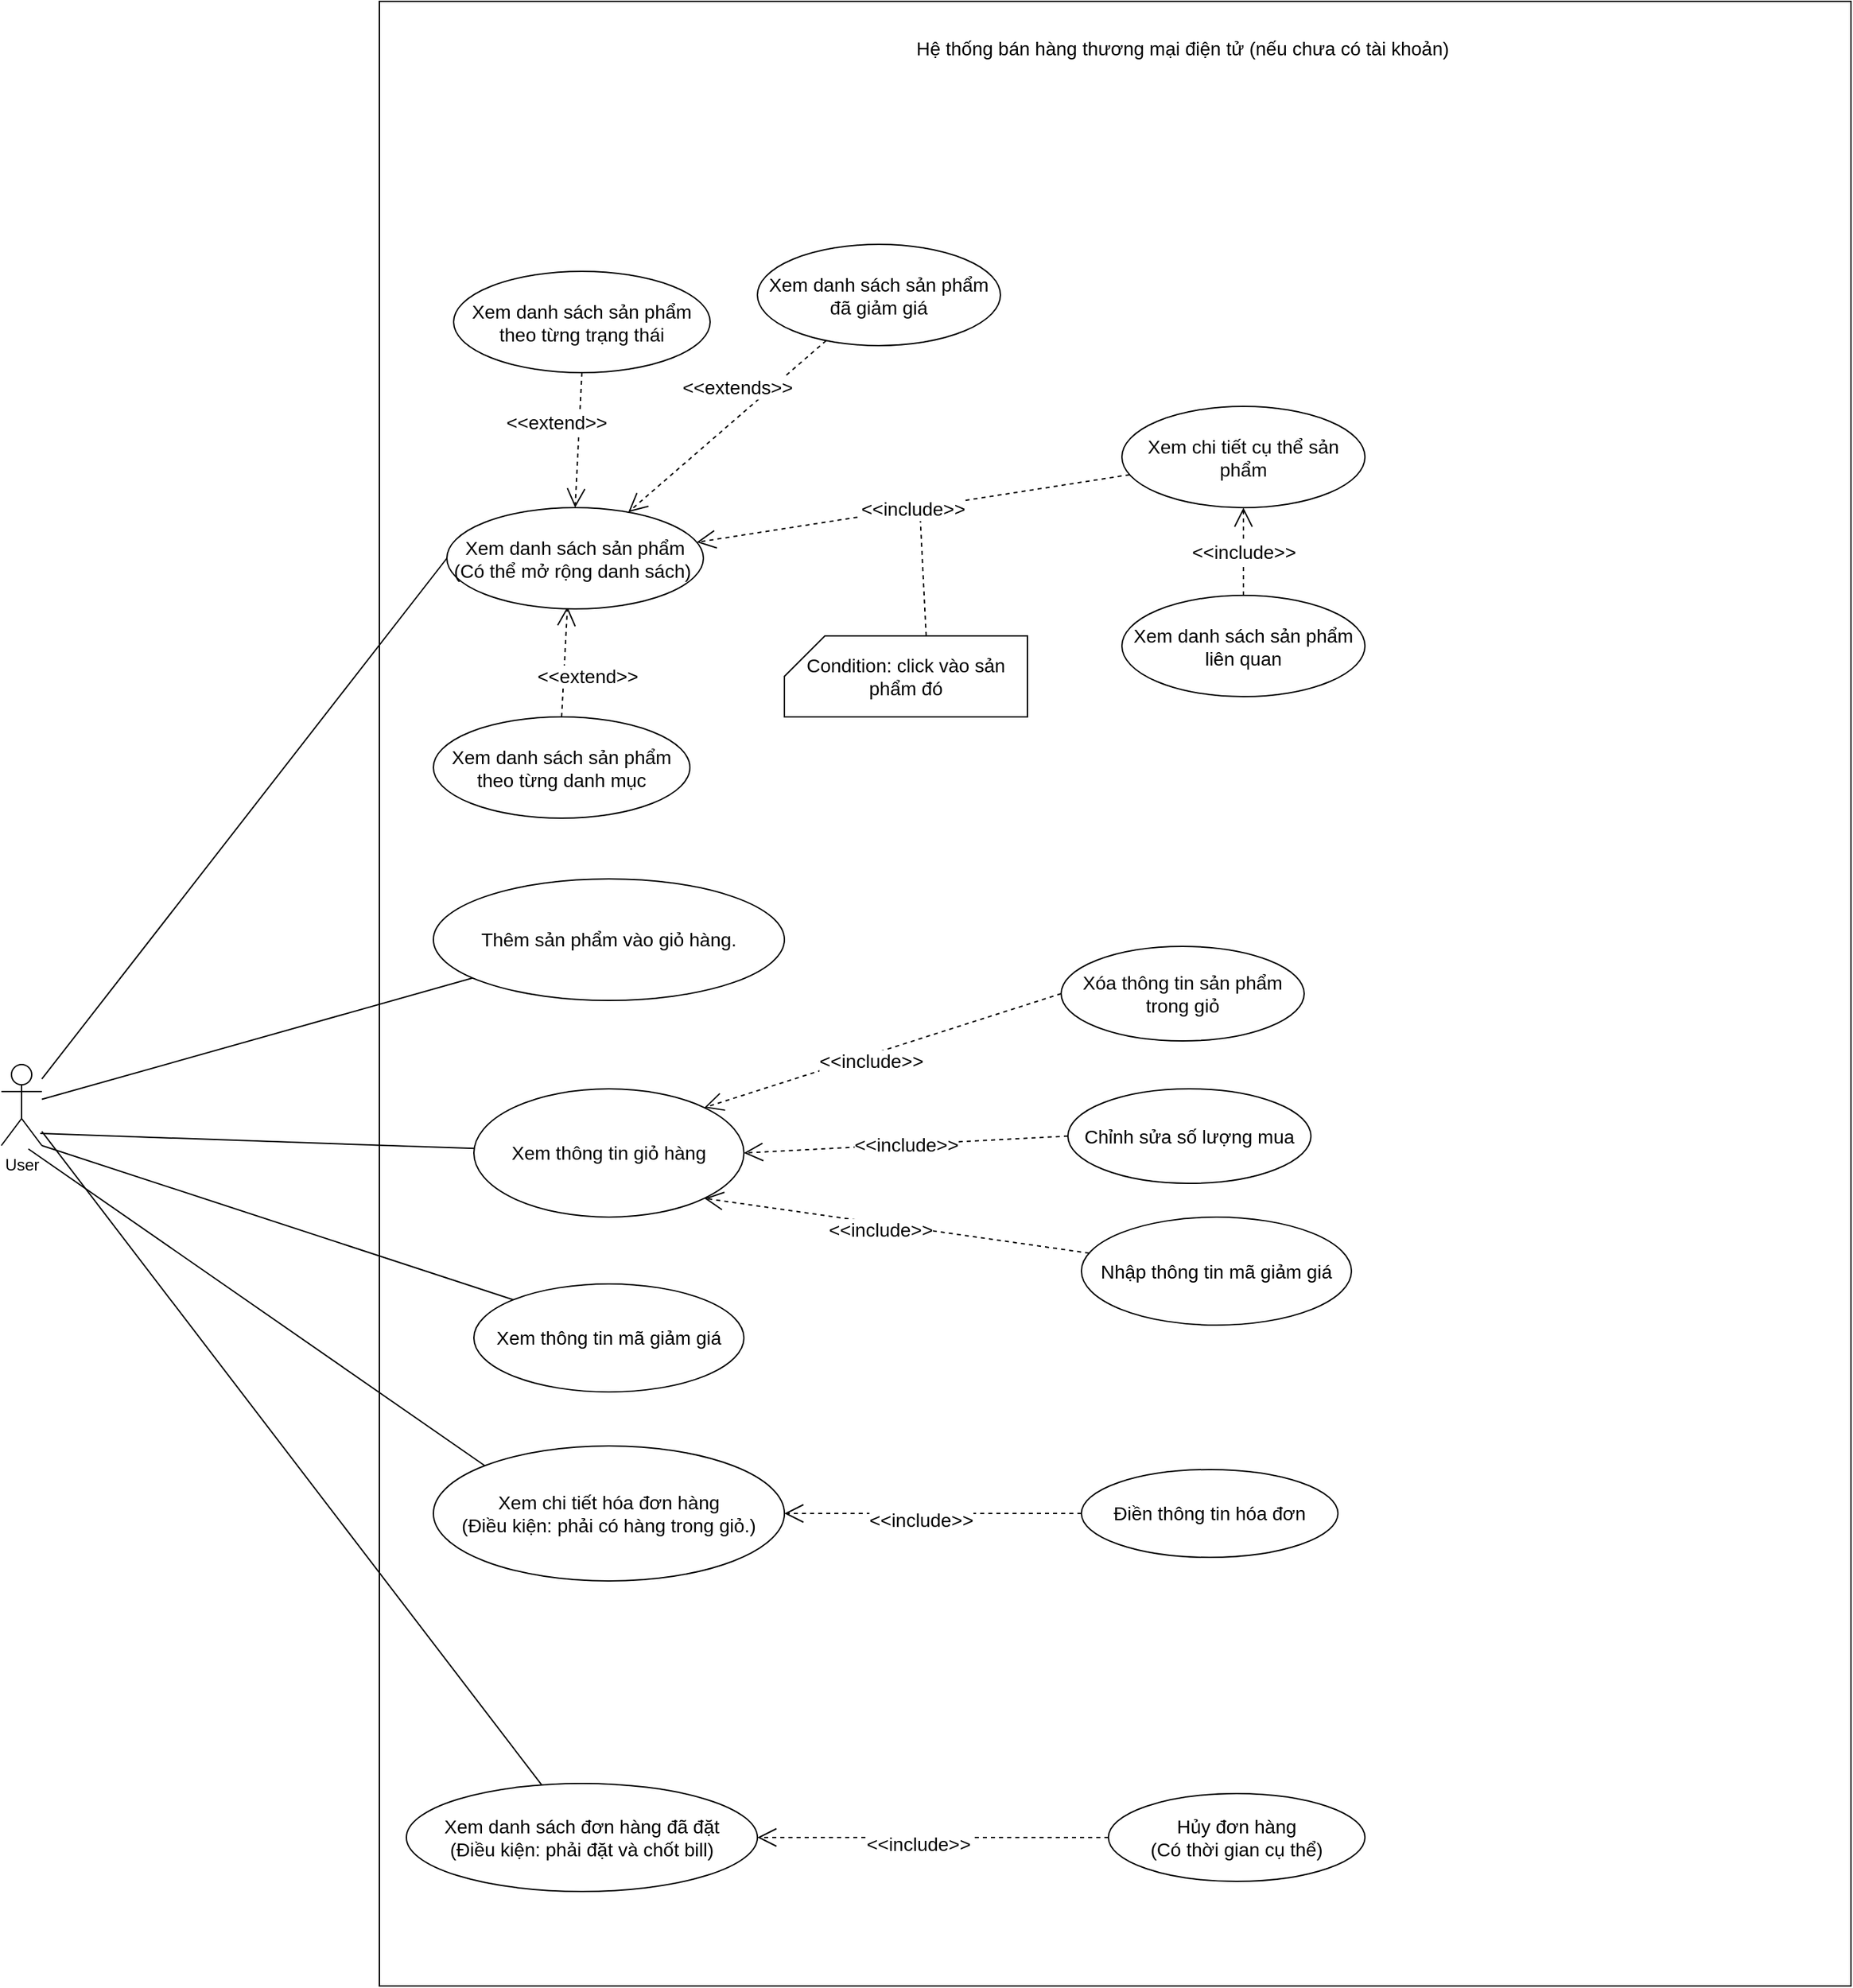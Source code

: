 <mxfile version="23.1.5" type="device">
  <diagram name="Page-1" id="aylj2DVklWK9OP2oPFIt">
    <mxGraphModel dx="2374" dy="739" grid="1" gridSize="10" guides="1" tooltips="1" connect="1" arrows="1" fold="1" page="1" pageScale="1" pageWidth="850" pageHeight="1100" math="0" shadow="0">
      <root>
        <mxCell id="0" />
        <mxCell id="1" parent="0" />
        <mxCell id="YAITCbdJCKw2DhXLHWH_-10" value="" style="rounded=0;whiteSpace=wrap;html=1;" parent="1" vertex="1">
          <mxGeometry x="200" y="140" width="1090" height="1470" as="geometry" />
        </mxCell>
        <mxCell id="YAITCbdJCKw2DhXLHWH_-11" value="User" style="shape=umlActor;verticalLabelPosition=bottom;verticalAlign=top;html=1;" parent="1" vertex="1">
          <mxGeometry x="-80" y="927.5" width="30" height="60" as="geometry" />
        </mxCell>
        <mxCell id="YAITCbdJCKw2DhXLHWH_-14" value="&lt;font style=&quot;font-size: 14px;&quot;&gt;Hệ thống bán hàng thương mại điện tử (nếu chưa có tài khoản)&lt;/font&gt;" style="text;html=1;align=center;verticalAlign=middle;whiteSpace=wrap;rounded=0;" parent="1" vertex="1">
          <mxGeometry x="580" y="160" width="430" height="30" as="geometry" />
        </mxCell>
        <mxCell id="YAITCbdJCKw2DhXLHWH_-15" value="&lt;font style=&quot;font-size: 14px;&quot;&gt;Xem danh sách sản phẩm theo từng trạng thái&lt;/font&gt;" style="ellipse;whiteSpace=wrap;html=1;" parent="1" vertex="1">
          <mxGeometry x="255" y="340" width="190" height="75" as="geometry" />
        </mxCell>
        <mxCell id="YAITCbdJCKw2DhXLHWH_-16" value="&lt;font style=&quot;font-size: 14px;&quot;&gt;Xem danh sách sản phẩm đã giảm giá&lt;/font&gt;" style="ellipse;whiteSpace=wrap;html=1;" parent="1" vertex="1">
          <mxGeometry x="480" y="320" width="180" height="75" as="geometry" />
        </mxCell>
        <mxCell id="YAITCbdJCKw2DhXLHWH_-17" value="&lt;font style=&quot;font-size: 14px;&quot;&gt;Xem danh sách sản phẩm theo từng danh mục&lt;/font&gt;" style="ellipse;whiteSpace=wrap;html=1;" parent="1" vertex="1">
          <mxGeometry x="240" y="670" width="190" height="75" as="geometry" />
        </mxCell>
        <mxCell id="YAITCbdJCKw2DhXLHWH_-19" value="&lt;font style=&quot;font-size: 14px;&quot;&gt;&amp;lt;&amp;lt;extend&amp;gt;&amp;gt;&lt;/font&gt;" style="endArrow=open;endSize=12;dashed=1;html=1;rounded=0;entryX=0.47;entryY=0.979;entryDx=0;entryDy=0;exitX=0.5;exitY=0;exitDx=0;exitDy=0;entryPerimeter=0;" parent="1" source="YAITCbdJCKw2DhXLHWH_-17" target="YAITCbdJCKw2DhXLHWH_-22" edge="1">
          <mxGeometry x="-0.254" y="-17" width="160" relative="1" as="geometry">
            <mxPoint x="513" y="434" as="sourcePoint" />
            <mxPoint x="320" y="350" as="targetPoint" />
            <mxPoint as="offset" />
          </mxGeometry>
        </mxCell>
        <mxCell id="YAITCbdJCKw2DhXLHWH_-20" value="&lt;font style=&quot;font-size: 14px;&quot;&gt;&amp;lt;&amp;lt;extend&amp;gt;&amp;gt;&lt;/font&gt;" style="endArrow=open;endSize=12;dashed=1;html=1;rounded=0;entryX=0.5;entryY=0;entryDx=0;entryDy=0;exitX=0.5;exitY=1;exitDx=0;exitDy=0;" parent="1" source="YAITCbdJCKw2DhXLHWH_-15" target="YAITCbdJCKw2DhXLHWH_-22" edge="1">
          <mxGeometry x="-0.254" y="-17" width="160" relative="1" as="geometry">
            <mxPoint x="495" y="400" as="sourcePoint" />
            <mxPoint x="490" y="310" as="targetPoint" />
            <mxPoint as="offset" />
          </mxGeometry>
        </mxCell>
        <mxCell id="YAITCbdJCKw2DhXLHWH_-21" value="&lt;font style=&quot;font-size: 14px;&quot;&gt;&amp;lt;&amp;lt;extends&amp;gt;&amp;gt;&lt;/font&gt;" style="endArrow=open;endSize=12;dashed=1;html=1;rounded=0;" parent="1" source="YAITCbdJCKw2DhXLHWH_-16" target="YAITCbdJCKw2DhXLHWH_-22" edge="1">
          <mxGeometry x="-0.254" y="-17" width="160" relative="1" as="geometry">
            <mxPoint x="640" y="440" as="sourcePoint" />
            <mxPoint x="490" y="422" as="targetPoint" />
            <mxPoint as="offset" />
          </mxGeometry>
        </mxCell>
        <mxCell id="YAITCbdJCKw2DhXLHWH_-22" value="&lt;font style=&quot;font-size: 14px;&quot;&gt;Xem danh sách sản phẩm&lt;br&gt;(Có thể mở rộng danh sách)&amp;nbsp;&lt;/font&gt;" style="ellipse;whiteSpace=wrap;html=1;" parent="1" vertex="1">
          <mxGeometry x="250" y="515" width="190" height="75" as="geometry" />
        </mxCell>
        <mxCell id="YAITCbdJCKw2DhXLHWH_-25" value="" style="endArrow=none;html=1;rounded=0;entryX=0;entryY=0.5;entryDx=0;entryDy=0;" parent="1" source="YAITCbdJCKw2DhXLHWH_-11" target="YAITCbdJCKw2DhXLHWH_-22" edge="1">
          <mxGeometry width="50" height="50" relative="1" as="geometry">
            <mxPoint x="-90" y="445" as="sourcePoint" />
            <mxPoint x="260" y="250" as="targetPoint" />
          </mxGeometry>
        </mxCell>
        <mxCell id="YAITCbdJCKw2DhXLHWH_-27" value="&lt;span style=&quot;font-size: 14px;&quot;&gt;Xem chi tiết cụ thể sản phẩm&lt;/span&gt;" style="ellipse;whiteSpace=wrap;html=1;" parent="1" vertex="1">
          <mxGeometry x="750" y="440" width="180" height="75" as="geometry" />
        </mxCell>
        <mxCell id="YAITCbdJCKw2DhXLHWH_-28" value="&lt;span style=&quot;font-size: 14px;&quot;&gt;Xem danh sách sản phẩm liên quan&lt;/span&gt;" style="ellipse;whiteSpace=wrap;html=1;" parent="1" vertex="1">
          <mxGeometry x="750" y="580" width="180" height="75" as="geometry" />
        </mxCell>
        <mxCell id="YAITCbdJCKw2DhXLHWH_-33" value="" style="endArrow=none;html=1;rounded=0;" parent="1" source="YAITCbdJCKw2DhXLHWH_-11" target="YAITCbdJCKw2DhXLHWH_-60" edge="1">
          <mxGeometry width="50" height="50" relative="1" as="geometry">
            <mxPoint x="-60" y="530" as="sourcePoint" />
            <mxPoint x="255" y="957.5" as="targetPoint" />
          </mxGeometry>
        </mxCell>
        <mxCell id="YAITCbdJCKw2DhXLHWH_-37" value="&lt;font style=&quot;font-size: 14px;&quot;&gt;Condition: click vào sản phẩm đó&lt;/font&gt;" style="shape=card;whiteSpace=wrap;html=1;" parent="1" vertex="1">
          <mxGeometry x="500" y="610" width="180" height="60" as="geometry" />
        </mxCell>
        <mxCell id="YAITCbdJCKw2DhXLHWH_-38" value="" style="endArrow=none;dashed=1;html=1;rounded=0;exitX=0;exitY=0;exitDx=105;exitDy=0;exitPerimeter=0;" parent="1" source="YAITCbdJCKw2DhXLHWH_-37" edge="1">
          <mxGeometry width="50" height="50" relative="1" as="geometry">
            <mxPoint x="600" y="550" as="sourcePoint" />
            <mxPoint x="600" y="510" as="targetPoint" />
          </mxGeometry>
        </mxCell>
        <mxCell id="YAITCbdJCKw2DhXLHWH_-58" value="&lt;font style=&quot;font-size: 14px;&quot;&gt;&amp;lt;&amp;lt;include&amp;gt;&amp;gt;&lt;/font&gt;" style="endArrow=open;endSize=12;dashed=1;html=1;rounded=0;exitX=0.5;exitY=0;exitDx=0;exitDy=0;entryX=0.5;entryY=1;entryDx=0;entryDy=0;" parent="1" source="YAITCbdJCKw2DhXLHWH_-28" target="YAITCbdJCKw2DhXLHWH_-27" edge="1">
          <mxGeometry width="160" relative="1" as="geometry">
            <mxPoint x="1010" y="525" as="sourcePoint" />
            <mxPoint x="1010" y="590" as="targetPoint" />
          </mxGeometry>
        </mxCell>
        <mxCell id="YAITCbdJCKw2DhXLHWH_-59" value="&lt;font style=&quot;font-size: 14px;&quot;&gt;&amp;lt;&amp;lt;include&amp;gt;&amp;gt;&lt;/font&gt;" style="endArrow=open;endSize=12;dashed=1;html=1;rounded=0;entryX=0.974;entryY=0.342;entryDx=0;entryDy=0;entryPerimeter=0;" parent="1" source="YAITCbdJCKw2DhXLHWH_-27" target="YAITCbdJCKw2DhXLHWH_-22" edge="1">
          <mxGeometry width="160" relative="1" as="geometry">
            <mxPoint x="290" y="507" as="sourcePoint" />
            <mxPoint x="609" y="448" as="targetPoint" />
          </mxGeometry>
        </mxCell>
        <mxCell id="YAITCbdJCKw2DhXLHWH_-60" value="&lt;span style=&quot;font-size: 14px;&quot;&gt;Thêm sản phẩm vào giỏ hàng.&lt;br&gt;&lt;/span&gt;" style="ellipse;whiteSpace=wrap;html=1;" parent="1" vertex="1">
          <mxGeometry x="240" y="790" width="260" height="90" as="geometry" />
        </mxCell>
        <mxCell id="NhquB-RcPdhSMH6WI3rw-1" value="&lt;font style=&quot;font-size: 14px;&quot;&gt;Xem thông tin giỏ hàng&lt;/font&gt;" style="ellipse;whiteSpace=wrap;html=1;" vertex="1" parent="1">
          <mxGeometry x="270" y="945.5" width="200" height="95" as="geometry" />
        </mxCell>
        <mxCell id="NhquB-RcPdhSMH6WI3rw-2" value="&lt;span style=&quot;font-size: 14px;&quot;&gt;Chỉnh sửa số lượng mua&lt;/span&gt;" style="ellipse;whiteSpace=wrap;html=1;" vertex="1" parent="1">
          <mxGeometry x="710" y="945.5" width="180" height="70" as="geometry" />
        </mxCell>
        <mxCell id="NhquB-RcPdhSMH6WI3rw-3" value="&lt;font style=&quot;font-size: 14px;&quot;&gt;&amp;lt;&amp;lt;include&amp;gt;&amp;gt;&lt;/font&gt;" style="endArrow=open;endSize=12;dashed=1;html=1;rounded=0;exitX=0;exitY=0.5;exitDx=0;exitDy=0;entryX=1;entryY=0.5;entryDx=0;entryDy=0;" edge="1" parent="1" source="NhquB-RcPdhSMH6WI3rw-2" target="NhquB-RcPdhSMH6WI3rw-1">
          <mxGeometry width="160" relative="1" as="geometry">
            <mxPoint x="430" y="1005" as="sourcePoint" />
            <mxPoint x="715" y="1003" as="targetPoint" />
          </mxGeometry>
        </mxCell>
        <mxCell id="NhquB-RcPdhSMH6WI3rw-4" value="&lt;font style=&quot;font-size: 14px;&quot;&gt;&amp;lt;&amp;lt;include&amp;gt;&amp;gt;&lt;/font&gt;" style="endArrow=open;endSize=12;dashed=1;html=1;rounded=0;entryX=1;entryY=1;entryDx=0;entryDy=0;" edge="1" parent="1" target="NhquB-RcPdhSMH6WI3rw-1" source="NhquB-RcPdhSMH6WI3rw-8">
          <mxGeometry x="0.083" y="5" width="160" relative="1" as="geometry">
            <mxPoint x="750" y="1100" as="sourcePoint" />
            <mxPoint x="533" y="1143" as="targetPoint" />
            <mxPoint as="offset" />
          </mxGeometry>
        </mxCell>
        <mxCell id="NhquB-RcPdhSMH6WI3rw-5" value="&lt;span style=&quot;font-size: 14px;&quot;&gt;Xóa thông tin sản phẩm trong giỏ&lt;/span&gt;" style="ellipse;whiteSpace=wrap;html=1;" vertex="1" parent="1">
          <mxGeometry x="705" y="840" width="180" height="70" as="geometry" />
        </mxCell>
        <mxCell id="NhquB-RcPdhSMH6WI3rw-6" value="&lt;font style=&quot;font-size: 14px;&quot;&gt;&amp;lt;&amp;lt;include&amp;gt;&amp;gt;&lt;/font&gt;" style="endArrow=open;endSize=12;dashed=1;html=1;rounded=0;entryX=1;entryY=0;entryDx=0;entryDy=0;exitX=0;exitY=0.5;exitDx=0;exitDy=0;" edge="1" parent="1" source="NhquB-RcPdhSMH6WI3rw-5" target="NhquB-RcPdhSMH6WI3rw-1">
          <mxGeometry x="0.081" y="5" width="160" relative="1" as="geometry">
            <mxPoint x="689" y="1000.5" as="sourcePoint" />
            <mxPoint x="370" y="914.5" as="targetPoint" />
            <mxPoint as="offset" />
          </mxGeometry>
        </mxCell>
        <mxCell id="NhquB-RcPdhSMH6WI3rw-8" value="&lt;font style=&quot;font-size: 14px;&quot;&gt;Nhập thông tin mã giảm giá&lt;/font&gt;" style="ellipse;whiteSpace=wrap;html=1;" vertex="1" parent="1">
          <mxGeometry x="720" y="1040.5" width="200" height="80" as="geometry" />
        </mxCell>
        <mxCell id="NhquB-RcPdhSMH6WI3rw-9" value="&lt;font style=&quot;font-size: 14px;&quot;&gt;Xem thông tin mã giảm giá&lt;/font&gt;" style="ellipse;whiteSpace=wrap;html=1;" vertex="1" parent="1">
          <mxGeometry x="270" y="1090" width="200" height="80" as="geometry" />
        </mxCell>
        <mxCell id="NhquB-RcPdhSMH6WI3rw-10" value="" style="endArrow=none;html=1;rounded=0;exitX=0.96;exitY=0.851;exitDx=0;exitDy=0;exitPerimeter=0;" edge="1" parent="1" source="YAITCbdJCKw2DhXLHWH_-11" target="NhquB-RcPdhSMH6WI3rw-1">
          <mxGeometry width="50" height="50" relative="1" as="geometry">
            <mxPoint x="-49" y="1035.5" as="sourcePoint" />
            <mxPoint x="270" y="945.5" as="targetPoint" />
          </mxGeometry>
        </mxCell>
        <mxCell id="NhquB-RcPdhSMH6WI3rw-11" value="" style="endArrow=none;html=1;rounded=0;entryX=0;entryY=0;entryDx=0;entryDy=0;exitX=1;exitY=1;exitDx=0;exitDy=0;exitPerimeter=0;" edge="1" parent="1" source="YAITCbdJCKw2DhXLHWH_-11" target="NhquB-RcPdhSMH6WI3rw-9">
          <mxGeometry width="50" height="50" relative="1" as="geometry">
            <mxPoint x="-90" y="1140" as="sourcePoint" />
            <mxPoint x="229" y="1050" as="targetPoint" />
          </mxGeometry>
        </mxCell>
        <mxCell id="NhquB-RcPdhSMH6WI3rw-12" value="&lt;span style=&quot;font-size: 14px;&quot;&gt;Xem chi tiết hóa đơn hàng&lt;br&gt;(Điều kiện: phải có hàng trong giỏ.)&lt;br&gt;&lt;/span&gt;" style="ellipse;whiteSpace=wrap;html=1;" vertex="1" parent="1">
          <mxGeometry x="240" y="1210" width="260" height="100" as="geometry" />
        </mxCell>
        <mxCell id="NhquB-RcPdhSMH6WI3rw-13" value="" style="endArrow=none;html=1;rounded=0;entryX=0;entryY=0;entryDx=0;entryDy=0;" edge="1" parent="1" target="NhquB-RcPdhSMH6WI3rw-12">
          <mxGeometry width="50" height="50" relative="1" as="geometry">
            <mxPoint x="-60" y="990" as="sourcePoint" />
            <mxPoint x="200" y="1220" as="targetPoint" />
          </mxGeometry>
        </mxCell>
        <mxCell id="NhquB-RcPdhSMH6WI3rw-16" value="&lt;span style=&quot;font-size: 14px;&quot;&gt;Điền thông tin hóa đơn&lt;br&gt;&lt;/span&gt;" style="ellipse;whiteSpace=wrap;html=1;" vertex="1" parent="1">
          <mxGeometry x="720" y="1227.5" width="190" height="65" as="geometry" />
        </mxCell>
        <mxCell id="NhquB-RcPdhSMH6WI3rw-17" value="&lt;font style=&quot;font-size: 14px;&quot;&gt;&amp;lt;&amp;lt;include&amp;gt;&amp;gt;&lt;/font&gt;" style="endArrow=open;endSize=12;dashed=1;html=1;rounded=0;" edge="1" parent="1" source="NhquB-RcPdhSMH6WI3rw-16" target="NhquB-RcPdhSMH6WI3rw-12">
          <mxGeometry x="0.083" y="5" width="160" relative="1" as="geometry">
            <mxPoint x="732.5" y="1200" as="sourcePoint" />
            <mxPoint x="447.5" y="1160" as="targetPoint" />
            <mxPoint as="offset" />
          </mxGeometry>
        </mxCell>
        <mxCell id="NhquB-RcPdhSMH6WI3rw-18" value="&lt;span style=&quot;font-size: 14px;&quot;&gt;Xem danh sách đơn hàng đã đặt&lt;br&gt;(Điều kiện: phải đặt và chốt bill)&lt;br&gt;&lt;/span&gt;" style="ellipse;whiteSpace=wrap;html=1;" vertex="1" parent="1">
          <mxGeometry x="220" y="1460" width="260" height="80" as="geometry" />
        </mxCell>
        <mxCell id="NhquB-RcPdhSMH6WI3rw-19" value="&lt;span style=&quot;font-size: 14px;&quot;&gt;Hủy đơn hàng&lt;br&gt;(Có thời gian cụ thể)&lt;br&gt;&lt;/span&gt;" style="ellipse;whiteSpace=wrap;html=1;" vertex="1" parent="1">
          <mxGeometry x="740" y="1467.5" width="190" height="65" as="geometry" />
        </mxCell>
        <mxCell id="NhquB-RcPdhSMH6WI3rw-20" value="&lt;font style=&quot;font-size: 14px;&quot;&gt;&amp;lt;&amp;lt;include&amp;gt;&amp;gt;&lt;/font&gt;" style="endArrow=open;endSize=12;dashed=1;html=1;rounded=0;exitX=0;exitY=0.5;exitDx=0;exitDy=0;" edge="1" parent="1" source="NhquB-RcPdhSMH6WI3rw-19" target="NhquB-RcPdhSMH6WI3rw-18">
          <mxGeometry x="0.083" y="5" width="160" relative="1" as="geometry">
            <mxPoint x="710" y="1340" as="sourcePoint" />
            <mxPoint x="490" y="1340" as="targetPoint" />
            <mxPoint as="offset" />
          </mxGeometry>
        </mxCell>
        <mxCell id="NhquB-RcPdhSMH6WI3rw-21" value="" style="endArrow=none;html=1;rounded=0;" edge="1" parent="1" source="YAITCbdJCKw2DhXLHWH_-11" target="NhquB-RcPdhSMH6WI3rw-18">
          <mxGeometry width="50" height="50" relative="1" as="geometry">
            <mxPoint x="-98" y="1050" as="sourcePoint" />
            <mxPoint x="240" y="1285" as="targetPoint" />
          </mxGeometry>
        </mxCell>
      </root>
    </mxGraphModel>
  </diagram>
</mxfile>
